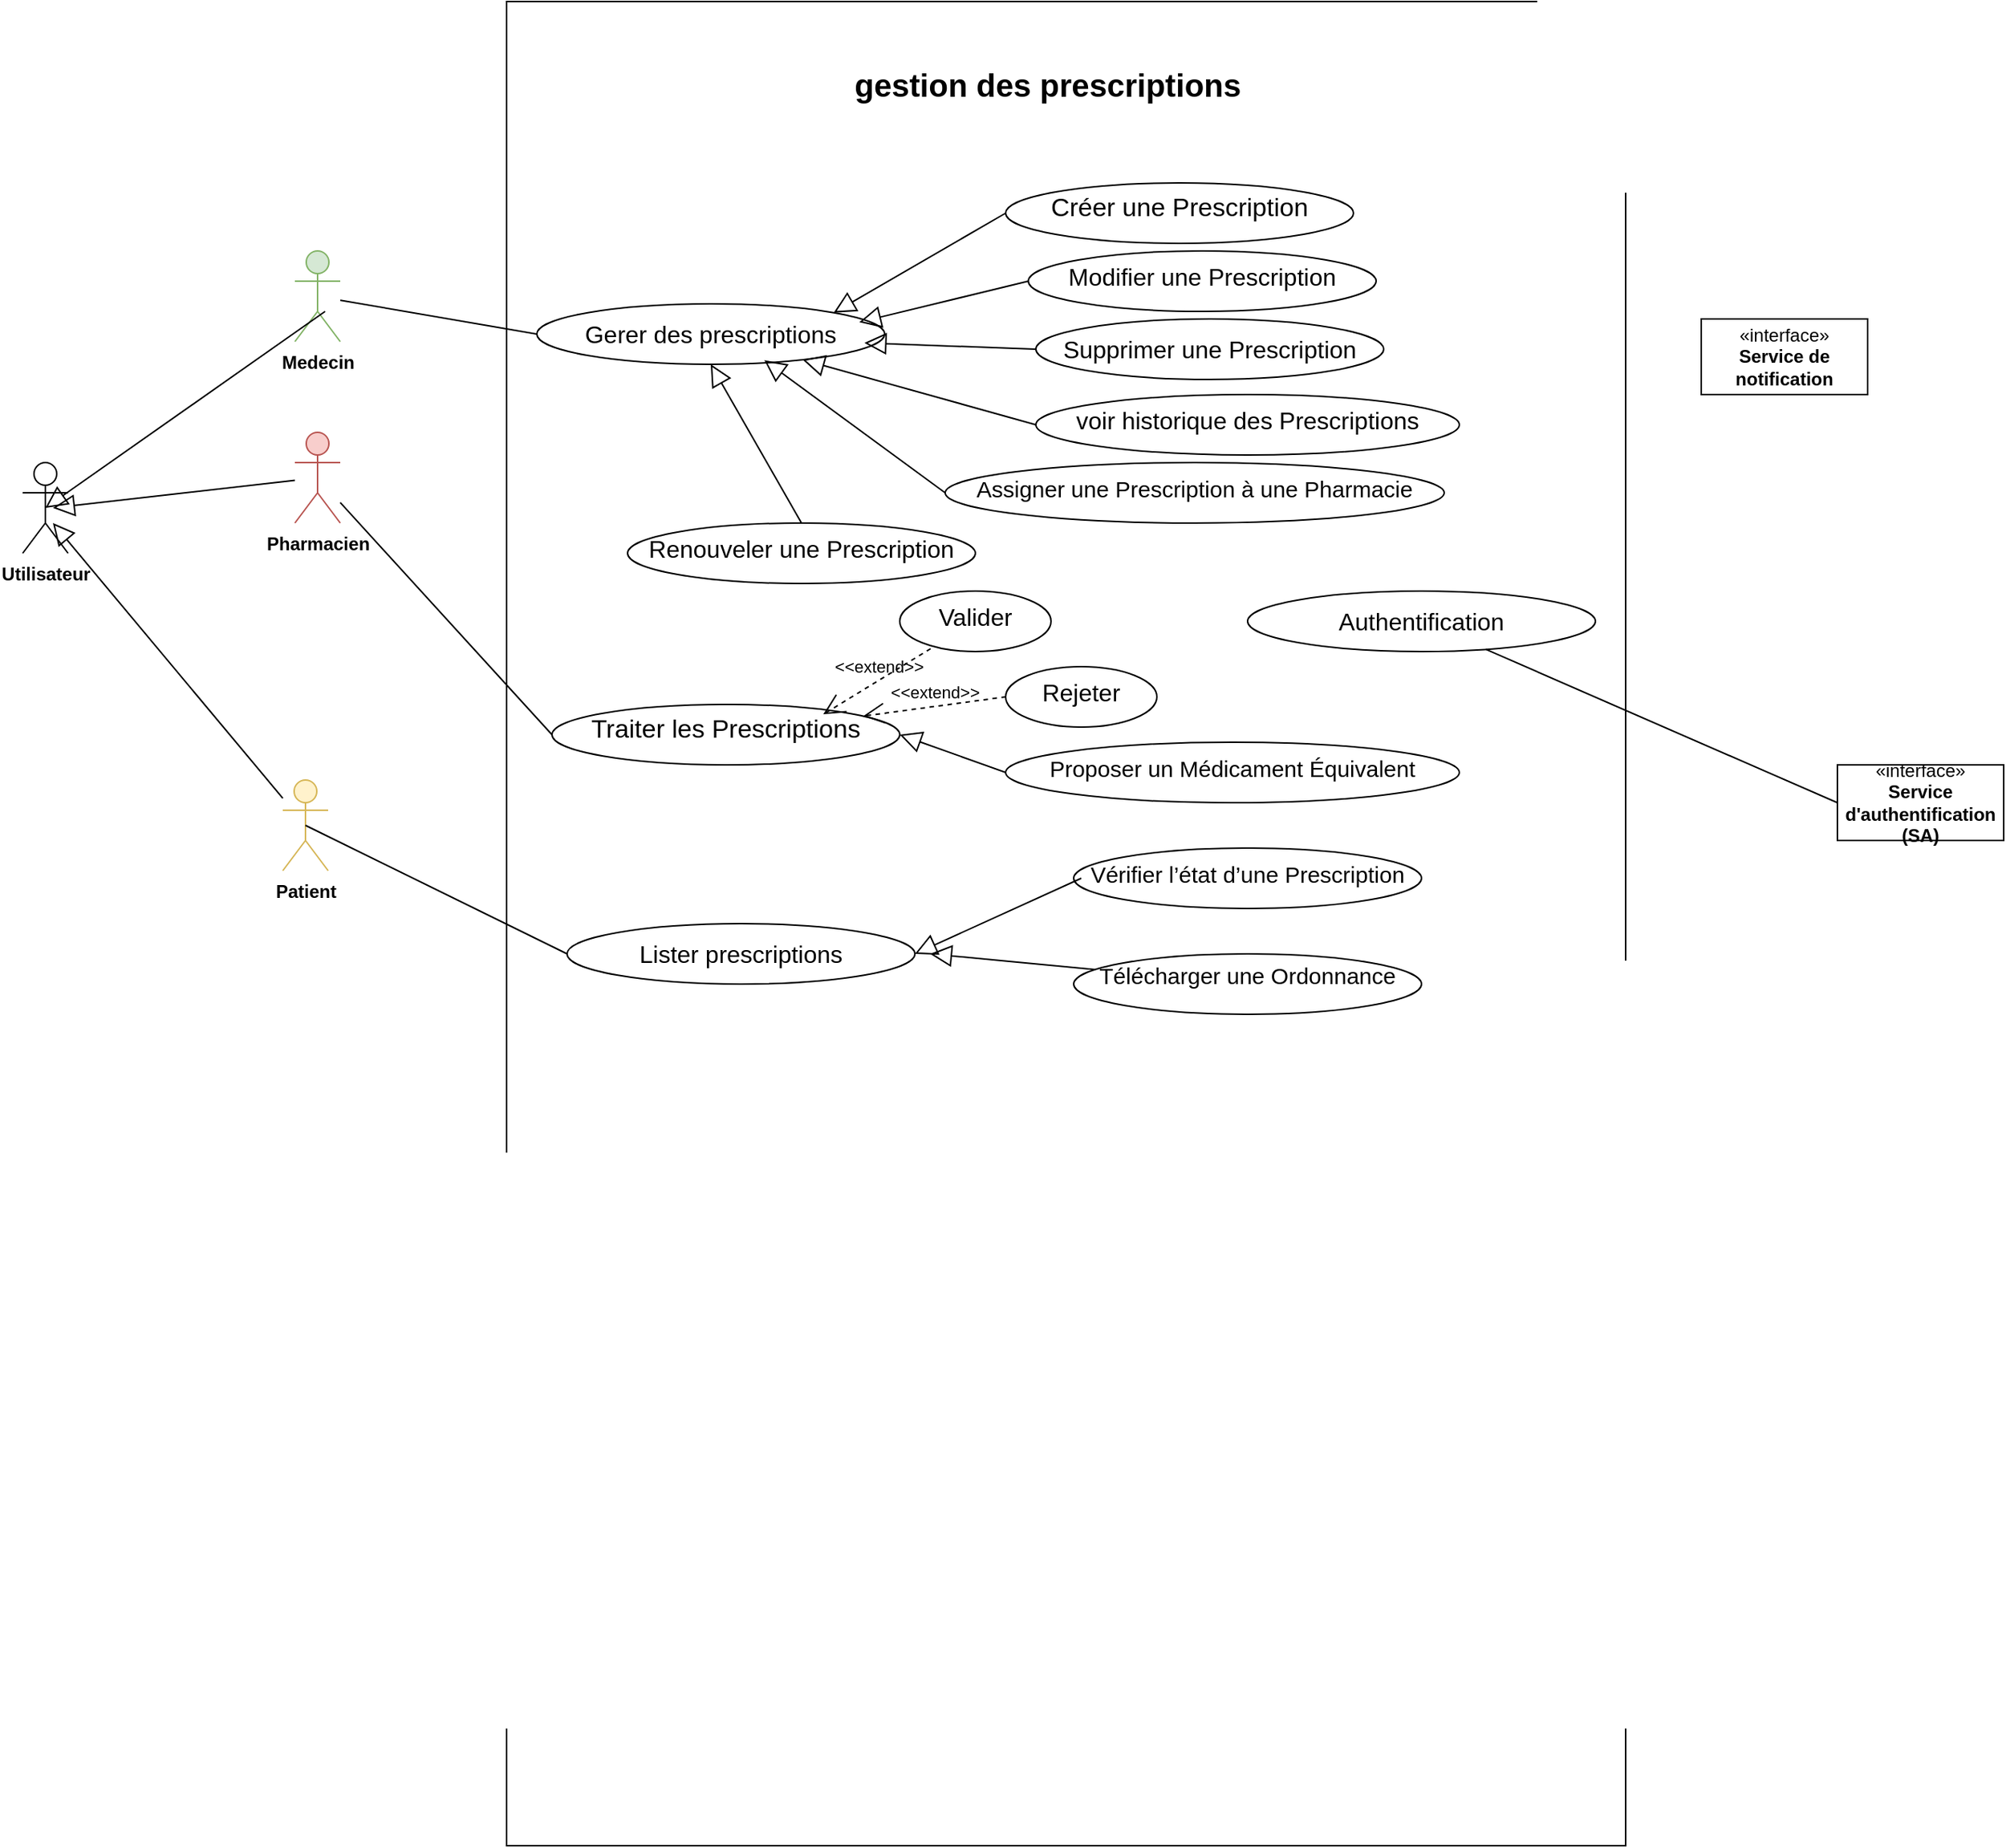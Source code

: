 <mxfile version="26.0.16">
  <diagram name="Page-1" id="0JIAgUjjWgJBu7_mgAuX">
    <mxGraphModel dx="1612" dy="755" grid="1" gridSize="10" guides="1" tooltips="1" connect="1" arrows="1" fold="1" page="1" pageScale="1" pageWidth="4681" pageHeight="3300" math="0" shadow="0">
      <root>
        <mxCell id="0" />
        <mxCell id="1" parent="0" />
        <mxCell id="UCMtOhngePiE-J0gadMm-1" value="" style="html=1;whiteSpace=wrap;" vertex="1" parent="1">
          <mxGeometry x="850" y="620" width="740" height="1220" as="geometry" />
        </mxCell>
        <mxCell id="UCMtOhngePiE-J0gadMm-2" value="&lt;b&gt;&lt;font style=&quot;font-size: 21px;&quot;&gt;&amp;nbsp;gestion des prescriptions&lt;/font&gt;&lt;/b&gt;" style="text;html=1;align=center;verticalAlign=middle;whiteSpace=wrap;rounded=0;" vertex="1" parent="1">
          <mxGeometry x="1010" y="660" width="390" height="30" as="geometry" />
        </mxCell>
        <mxCell id="UCMtOhngePiE-J0gadMm-3" value="&lt;b&gt;Medecin&lt;/b&gt;" style="shape=umlActor;verticalLabelPosition=bottom;verticalAlign=top;html=1;outlineConnect=0;fillColor=#d5e8d4;strokeColor=#82b366;" vertex="1" parent="1">
          <mxGeometry x="710" y="785" width="30" height="60" as="geometry" />
        </mxCell>
        <mxCell id="UCMtOhngePiE-J0gadMm-4" value="&lt;b&gt;Pharmacien&lt;/b&gt;" style="shape=umlActor;verticalLabelPosition=bottom;verticalAlign=top;html=1;outlineConnect=0;fillColor=#f8cecc;strokeColor=#b85450;" vertex="1" parent="1">
          <mxGeometry x="710" y="905" width="30" height="60" as="geometry" />
        </mxCell>
        <mxCell id="UCMtOhngePiE-J0gadMm-5" value="&lt;b&gt;Patient&lt;/b&gt;" style="shape=umlActor;verticalLabelPosition=bottom;verticalAlign=top;html=1;outlineConnect=0;fillColor=#fff2cc;strokeColor=#d6b656;" vertex="1" parent="1">
          <mxGeometry x="702" y="1135" width="30" height="60" as="geometry" />
        </mxCell>
        <mxCell id="UCMtOhngePiE-J0gadMm-6" value="«interface»&lt;br&gt;&lt;b&gt;Service de notification&lt;/b&gt;" style="html=1;whiteSpace=wrap;" vertex="1" parent="1">
          <mxGeometry x="1640" y="830" width="110" height="50" as="geometry" />
        </mxCell>
        <mxCell id="UCMtOhngePiE-J0gadMm-7" value="&lt;font style=&quot;font-size: 16px;&quot;&gt;Gerer des prescriptions&lt;/font&gt;" style="ellipse;whiteSpace=wrap;html=1;align=center;" vertex="1" parent="1">
          <mxGeometry x="870" y="820" width="230" height="40" as="geometry" />
        </mxCell>
        <mxCell id="UCMtOhngePiE-J0gadMm-12" value="&lt;span style=&quot;font-size: 16px;&quot;&gt;Authentification&lt;/span&gt;" style="ellipse;whiteSpace=wrap;html=1;align=center;" vertex="1" parent="1">
          <mxGeometry x="1340" y="1010" width="230" height="40" as="geometry" />
        </mxCell>
        <mxCell id="UCMtOhngePiE-J0gadMm-13" value="«interface»&lt;br&gt;&lt;b&gt;Service d&#39;authentification (SA)&lt;/b&gt;" style="html=1;whiteSpace=wrap;" vertex="1" parent="1">
          <mxGeometry x="1730" y="1125" width="110" height="50" as="geometry" />
        </mxCell>
        <mxCell id="UCMtOhngePiE-J0gadMm-29" value="" style="edgeStyle=none;html=1;endArrow=none;verticalAlign=bottom;rounded=0;entryX=0;entryY=0.5;entryDx=0;entryDy=0;" edge="1" parent="1" source="UCMtOhngePiE-J0gadMm-12" target="UCMtOhngePiE-J0gadMm-13">
          <mxGeometry width="160" relative="1" as="geometry">
            <mxPoint x="1060" y="1045" as="sourcePoint" />
            <mxPoint x="1220" y="1045" as="targetPoint" />
          </mxGeometry>
        </mxCell>
        <mxCell id="UCMtOhngePiE-J0gadMm-30" value="&lt;b&gt;Utilisateur&lt;/b&gt;" style="shape=umlActor;verticalLabelPosition=bottom;verticalAlign=top;html=1;outlineConnect=0;" vertex="1" parent="1">
          <mxGeometry x="530" y="925" width="30" height="60" as="geometry" />
        </mxCell>
        <mxCell id="UCMtOhngePiE-J0gadMm-31" value="" style="edgeStyle=none;html=1;endArrow=block;endFill=0;endSize=12;verticalAlign=bottom;rounded=0;entryX=0.5;entryY=0.5;entryDx=0;entryDy=0;entryPerimeter=0;" edge="1" parent="1" target="UCMtOhngePiE-J0gadMm-30">
          <mxGeometry width="160" relative="1" as="geometry">
            <mxPoint x="730" y="825" as="sourcePoint" />
            <mxPoint x="990" y="1015" as="targetPoint" />
          </mxGeometry>
        </mxCell>
        <mxCell id="UCMtOhngePiE-J0gadMm-32" value="" style="edgeStyle=none;html=1;endArrow=block;endFill=0;endSize=12;verticalAlign=bottom;rounded=0;" edge="1" parent="1" source="UCMtOhngePiE-J0gadMm-4">
          <mxGeometry width="160" relative="1" as="geometry">
            <mxPoint x="960" y="1015" as="sourcePoint" />
            <mxPoint x="550" y="955" as="targetPoint" />
          </mxGeometry>
        </mxCell>
        <mxCell id="UCMtOhngePiE-J0gadMm-34" value="" style="edgeStyle=none;html=1;endArrow=block;endFill=0;endSize=12;verticalAlign=bottom;rounded=0;" edge="1" parent="1" source="UCMtOhngePiE-J0gadMm-5">
          <mxGeometry width="160" relative="1" as="geometry">
            <mxPoint x="960" y="1015" as="sourcePoint" />
            <mxPoint x="550" y="965" as="targetPoint" />
          </mxGeometry>
        </mxCell>
        <mxCell id="UCMtOhngePiE-J0gadMm-38" value="&lt;table&gt;&lt;tbody&gt;&lt;tr&gt;&lt;td&gt;&lt;font style=&quot;font-size: 16px;&quot;&gt;Supprimer une Prescription&lt;/font&gt;&lt;/td&gt;&lt;/tr&gt;&lt;/tbody&gt;&lt;/table&gt;&lt;table&gt;&lt;tbody&gt;&lt;tr&gt;&lt;/tr&gt;&lt;/tbody&gt;&lt;/table&gt;" style="ellipse;whiteSpace=wrap;html=1;align=center;" vertex="1" parent="1">
          <mxGeometry x="1200" y="830" width="230" height="40" as="geometry" />
        </mxCell>
        <mxCell id="UCMtOhngePiE-J0gadMm-39" value="&lt;table&gt;&lt;tbody&gt;&lt;tr&gt;&lt;td&gt;&lt;font style=&quot;font-size: 16px;&quot;&gt;Modifier une Prescription&lt;/font&gt;&lt;/td&gt;&lt;/tr&gt;&lt;/tbody&gt;&lt;/table&gt;&lt;table&gt;&lt;tbody&gt;&lt;tr&gt;&lt;td&gt;&lt;/td&gt;&lt;/tr&gt;&lt;/tbody&gt;&lt;/table&gt;" style="ellipse;whiteSpace=wrap;html=1;align=center;" vertex="1" parent="1">
          <mxGeometry x="1195" y="785" width="230" height="40" as="geometry" />
        </mxCell>
        <mxCell id="UCMtOhngePiE-J0gadMm-40" value="&lt;table&gt;&lt;tbody&gt;&lt;tr&gt;&lt;td&gt;&lt;font style=&quot;font-size: 17px;&quot;&gt;Créer une Prescription&lt;/font&gt;&lt;/td&gt;&lt;/tr&gt;&lt;/tbody&gt;&lt;/table&gt;&lt;table&gt;&lt;tbody&gt;&lt;tr&gt;&lt;td&gt;&lt;/td&gt;&lt;/tr&gt;&lt;/tbody&gt;&lt;/table&gt;" style="ellipse;whiteSpace=wrap;html=1;align=center;" vertex="1" parent="1">
          <mxGeometry x="1180" y="740" width="230" height="40" as="geometry" />
        </mxCell>
        <mxCell id="UCMtOhngePiE-J0gadMm-41" value="&lt;table&gt;&lt;tbody&gt;&lt;tr&gt;&lt;td&gt;&lt;font style=&quot;font-size: 16px;&quot;&gt;Renouveler une Prescription&lt;/font&gt;&lt;/td&gt;&lt;/tr&gt;&lt;/tbody&gt;&lt;/table&gt;&lt;table&gt;&lt;tbody&gt;&lt;tr&gt;&lt;td&gt;&lt;/td&gt;&lt;/tr&gt;&lt;/tbody&gt;&lt;/table&gt;" style="ellipse;whiteSpace=wrap;html=1;align=center;" vertex="1" parent="1">
          <mxGeometry x="930" y="965" width="230" height="40" as="geometry" />
        </mxCell>
        <mxCell id="UCMtOhngePiE-J0gadMm-43" value="&lt;table&gt;&lt;tbody&gt;&lt;tr&gt;&lt;td&gt;&lt;font style=&quot;font-size: 15px;&quot;&gt;Assigner une Prescription à une Pharmacie&lt;/font&gt;&lt;/td&gt;&lt;/tr&gt;&lt;/tbody&gt;&lt;/table&gt;&lt;table&gt;&lt;tbody&gt;&lt;tr&gt;&lt;td&gt;&lt;/td&gt;&lt;/tr&gt;&lt;/tbody&gt;&lt;/table&gt;" style="ellipse;whiteSpace=wrap;html=1;align=center;" vertex="1" parent="1">
          <mxGeometry x="1140" y="925" width="330" height="40" as="geometry" />
        </mxCell>
        <mxCell id="UCMtOhngePiE-J0gadMm-44" value="&lt;font style=&quot;font-size: 16px;&quot;&gt;Lister prescriptions&lt;/font&gt;" style="ellipse;whiteSpace=wrap;html=1;align=center;" vertex="1" parent="1">
          <mxGeometry x="890" y="1230" width="230" height="40" as="geometry" />
        </mxCell>
        <mxCell id="UCMtOhngePiE-J0gadMm-46" value="&lt;table&gt;&lt;tbody&gt;&lt;tr&gt;&lt;td&gt;&lt;table&gt;&lt;tbody&gt;&lt;tr&gt;&lt;td&gt;&lt;font style=&quot;font-size: 16px;&quot;&gt;Valider&lt;/font&gt;&lt;/td&gt;&lt;/tr&gt;&lt;/tbody&gt;&lt;/table&gt;&lt;table&gt;&lt;tbody&gt;&lt;tr&gt;&lt;td&gt;&lt;/td&gt;&lt;/tr&gt;&lt;/tbody&gt;&lt;/table&gt;&lt;table&gt;&lt;tbody&gt;&lt;tr&gt;&lt;/tr&gt;&lt;/tbody&gt;&lt;/table&gt;&lt;/td&gt;&lt;/tr&gt;&lt;/tbody&gt;&lt;/table&gt;" style="ellipse;whiteSpace=wrap;html=1;align=center;" vertex="1" parent="1">
          <mxGeometry x="1110" y="1010" width="100" height="40" as="geometry" />
        </mxCell>
        <mxCell id="UCMtOhngePiE-J0gadMm-47" value="&lt;table&gt;&lt;tbody&gt;&lt;tr&gt;&lt;td&gt;&lt;table&gt;&lt;tbody&gt;&lt;tr&gt;&lt;td&gt;&lt;font style=&quot;font-size: 17px;&quot;&gt;Traiter les Prescriptions&lt;/font&gt;&lt;/td&gt;&lt;/tr&gt;&lt;/tbody&gt;&lt;/table&gt;&lt;table&gt;&lt;tbody&gt;&lt;tr&gt;&lt;td&gt;&lt;/td&gt;&lt;/tr&gt;&lt;/tbody&gt;&lt;/table&gt;&lt;table&gt;&lt;tbody&gt;&lt;tr&gt;&lt;/tr&gt;&lt;/tbody&gt;&lt;/table&gt;&lt;/td&gt;&lt;/tr&gt;&lt;/tbody&gt;&lt;/table&gt;" style="ellipse;whiteSpace=wrap;html=1;align=center;" vertex="1" parent="1">
          <mxGeometry x="880" y="1085" width="230" height="40" as="geometry" />
        </mxCell>
        <mxCell id="UCMtOhngePiE-J0gadMm-49" value="&lt;table&gt;&lt;tbody&gt;&lt;tr&gt;&lt;td&gt;&lt;table&gt;&lt;tbody&gt;&lt;tr&gt;&lt;td&gt;&lt;font style=&quot;font-size: 15px;&quot;&gt;Proposer un Médicament Équivalent&lt;/font&gt;&lt;/td&gt;&lt;/tr&gt;&lt;/tbody&gt;&lt;/table&gt;&lt;table&gt;&lt;tbody&gt;&lt;tr&gt;&lt;td&gt;&lt;/td&gt;&lt;/tr&gt;&lt;/tbody&gt;&lt;/table&gt;&lt;table&gt;&lt;tbody&gt;&lt;tr&gt;&lt;/tr&gt;&lt;/tbody&gt;&lt;/table&gt;&lt;/td&gt;&lt;/tr&gt;&lt;/tbody&gt;&lt;/table&gt;" style="ellipse;whiteSpace=wrap;html=1;align=center;" vertex="1" parent="1">
          <mxGeometry x="1180" y="1110" width="300" height="40" as="geometry" />
        </mxCell>
        <mxCell id="UCMtOhngePiE-J0gadMm-50" value="&lt;table&gt;&lt;tbody&gt;&lt;tr&gt;&lt;td&gt;&lt;table&gt;&lt;tbody&gt;&lt;tr&gt;&lt;td&gt;&lt;font style=&quot;font-size: 15px;&quot;&gt;Vérifier l’état d’une Prescription&lt;/font&gt;&lt;/td&gt;&lt;/tr&gt;&lt;/tbody&gt;&lt;/table&gt;&lt;table&gt;&lt;tbody&gt;&lt;tr&gt;&lt;td&gt;&lt;/td&gt;&lt;/tr&gt;&lt;/tbody&gt;&lt;/table&gt;&lt;table&gt;&lt;tbody&gt;&lt;tr&gt;&lt;/tr&gt;&lt;/tbody&gt;&lt;/table&gt;&lt;/td&gt;&lt;/tr&gt;&lt;/tbody&gt;&lt;/table&gt;" style="ellipse;whiteSpace=wrap;html=1;align=center;" vertex="1" parent="1">
          <mxGeometry x="1225" y="1180" width="230" height="40" as="geometry" />
        </mxCell>
        <mxCell id="UCMtOhngePiE-J0gadMm-52" value="&lt;table&gt;&lt;tbody&gt;&lt;tr&gt;&lt;td&gt;&lt;table&gt;&lt;tbody&gt;&lt;tr&gt;&lt;td&gt;&lt;span style=&quot;font-size: 16px;&quot;&gt;Rejeter&lt;/span&gt;&lt;/td&gt;&lt;/tr&gt;&lt;/tbody&gt;&lt;/table&gt;&lt;table&gt;&lt;tbody&gt;&lt;tr&gt;&lt;td&gt;&lt;/td&gt;&lt;/tr&gt;&lt;/tbody&gt;&lt;/table&gt;&lt;table&gt;&lt;tbody&gt;&lt;tr&gt;&lt;/tr&gt;&lt;/tbody&gt;&lt;/table&gt;&lt;/td&gt;&lt;/tr&gt;&lt;/tbody&gt;&lt;/table&gt;" style="ellipse;whiteSpace=wrap;html=1;align=center;" vertex="1" parent="1">
          <mxGeometry x="1180" y="1060" width="100" height="40" as="geometry" />
        </mxCell>
        <mxCell id="UCMtOhngePiE-J0gadMm-53" value="&lt;table&gt;&lt;tbody&gt;&lt;tr&gt;&lt;td&gt;&lt;table&gt;&lt;tbody&gt;&lt;tr&gt;&lt;td&gt;&lt;table&gt;&lt;tbody&gt;&lt;tr&gt;&lt;td&gt;&lt;font style=&quot;font-size: 15px;&quot;&gt;Télécharger une Ordonnance&lt;/font&gt;&lt;/td&gt;&lt;/tr&gt;&lt;/tbody&gt;&lt;/table&gt;&lt;table&gt;&lt;tbody&gt;&lt;tr&gt;&lt;td&gt;&lt;/td&gt;&lt;/tr&gt;&lt;/tbody&gt;&lt;/table&gt;&lt;/td&gt;&lt;/tr&gt;&lt;/tbody&gt;&lt;/table&gt;&lt;table&gt;&lt;tbody&gt;&lt;tr&gt;&lt;td&gt;&lt;/td&gt;&lt;/tr&gt;&lt;/tbody&gt;&lt;/table&gt;&lt;table&gt;&lt;tbody&gt;&lt;tr&gt;&lt;/tr&gt;&lt;/tbody&gt;&lt;/table&gt;&lt;/td&gt;&lt;/tr&gt;&lt;/tbody&gt;&lt;/table&gt;" style="ellipse;whiteSpace=wrap;html=1;align=center;" vertex="1" parent="1">
          <mxGeometry x="1225" y="1250" width="230" height="40" as="geometry" />
        </mxCell>
        <mxCell id="UCMtOhngePiE-J0gadMm-55" value="&lt;table&gt;&lt;tbody&gt;&lt;tr&gt;&lt;td&gt;&lt;table&gt;&lt;tbody&gt;&lt;tr&gt;&lt;td&gt;&lt;font style=&quot;font-size: 16px;&quot;&gt;voir historique des Prescriptions&lt;/font&gt;&lt;/td&gt;&lt;/tr&gt;&lt;/tbody&gt;&lt;/table&gt;&lt;table&gt;&lt;tbody&gt;&lt;tr&gt;&lt;td&gt;&lt;/td&gt;&lt;/tr&gt;&lt;/tbody&gt;&lt;/table&gt;&lt;table&gt;&lt;tbody&gt;&lt;tr&gt;&lt;/tr&gt;&lt;/tbody&gt;&lt;/table&gt;&lt;/td&gt;&lt;/tr&gt;&lt;/tbody&gt;&lt;/table&gt;" style="ellipse;whiteSpace=wrap;html=1;align=center;" vertex="1" parent="1">
          <mxGeometry x="1200" y="880" width="280" height="40" as="geometry" />
        </mxCell>
        <mxCell id="UCMtOhngePiE-J0gadMm-56" value="" style="edgeStyle=none;html=1;endArrow=block;endFill=0;endSize=12;verticalAlign=bottom;rounded=0;entryX=1;entryY=0;entryDx=0;entryDy=0;exitX=0;exitY=0.5;exitDx=0;exitDy=0;" edge="1" parent="1" source="UCMtOhngePiE-J0gadMm-40" target="UCMtOhngePiE-J0gadMm-7">
          <mxGeometry width="160" relative="1" as="geometry">
            <mxPoint x="1130" y="990" as="sourcePoint" />
            <mxPoint x="1290" y="990" as="targetPoint" />
          </mxGeometry>
        </mxCell>
        <mxCell id="UCMtOhngePiE-J0gadMm-57" value="" style="edgeStyle=none;html=1;endArrow=block;endFill=0;endSize=12;verticalAlign=bottom;rounded=0;entryX=0.927;entryY=0.304;entryDx=0;entryDy=0;exitX=0;exitY=0.5;exitDx=0;exitDy=0;entryPerimeter=0;" edge="1" parent="1" source="UCMtOhngePiE-J0gadMm-39" target="UCMtOhngePiE-J0gadMm-7">
          <mxGeometry width="160" relative="1" as="geometry">
            <mxPoint x="830" y="740" as="sourcePoint" />
            <mxPoint x="990" y="740" as="targetPoint" />
          </mxGeometry>
        </mxCell>
        <mxCell id="UCMtOhngePiE-J0gadMm-58" value="" style="edgeStyle=none;html=1;endArrow=block;endFill=0;endSize=12;verticalAlign=bottom;rounded=0;entryX=0.942;entryY=0.646;entryDx=0;entryDy=0;entryPerimeter=0;exitX=0;exitY=0.5;exitDx=0;exitDy=0;" edge="1" parent="1" source="UCMtOhngePiE-J0gadMm-38" target="UCMtOhngePiE-J0gadMm-7">
          <mxGeometry width="160" relative="1" as="geometry">
            <mxPoint x="1130" y="990" as="sourcePoint" />
            <mxPoint x="1290" y="990" as="targetPoint" />
          </mxGeometry>
        </mxCell>
        <mxCell id="UCMtOhngePiE-J0gadMm-59" value="" style="edgeStyle=none;html=1;endArrow=block;endFill=0;endSize=12;verticalAlign=bottom;rounded=0;exitX=0;exitY=0.5;exitDx=0;exitDy=0;" edge="1" parent="1" source="UCMtOhngePiE-J0gadMm-55" target="UCMtOhngePiE-J0gadMm-7">
          <mxGeometry width="160" relative="1" as="geometry">
            <mxPoint x="1130" y="970" as="sourcePoint" />
            <mxPoint x="1290" y="970" as="targetPoint" />
          </mxGeometry>
        </mxCell>
        <mxCell id="UCMtOhngePiE-J0gadMm-60" value="" style="edgeStyle=none;html=1;endArrow=block;endFill=0;endSize=12;verticalAlign=bottom;rounded=0;entryX=0.654;entryY=0.932;entryDx=0;entryDy=0;entryPerimeter=0;exitX=0;exitY=0.5;exitDx=0;exitDy=0;" edge="1" parent="1" source="UCMtOhngePiE-J0gadMm-43" target="UCMtOhngePiE-J0gadMm-7">
          <mxGeometry width="160" relative="1" as="geometry">
            <mxPoint x="1130" y="1010" as="sourcePoint" />
            <mxPoint x="1290" y="1010" as="targetPoint" />
          </mxGeometry>
        </mxCell>
        <mxCell id="UCMtOhngePiE-J0gadMm-61" value="" style="edgeStyle=none;html=1;endArrow=block;endFill=0;endSize=12;verticalAlign=bottom;rounded=0;entryX=0.5;entryY=1;entryDx=0;entryDy=0;exitX=0.5;exitY=0;exitDx=0;exitDy=0;" edge="1" parent="1" source="UCMtOhngePiE-J0gadMm-41" target="UCMtOhngePiE-J0gadMm-7">
          <mxGeometry width="160" relative="1" as="geometry">
            <mxPoint x="1130" y="1010" as="sourcePoint" />
            <mxPoint x="1290" y="1010" as="targetPoint" />
          </mxGeometry>
        </mxCell>
        <mxCell id="UCMtOhngePiE-J0gadMm-62" value="" style="edgeStyle=none;html=1;endArrow=none;verticalAlign=bottom;rounded=0;entryX=0;entryY=0.5;entryDx=0;entryDy=0;" edge="1" parent="1" source="UCMtOhngePiE-J0gadMm-3" target="UCMtOhngePiE-J0gadMm-7">
          <mxGeometry width="160" relative="1" as="geometry">
            <mxPoint x="1130" y="1080" as="sourcePoint" />
            <mxPoint x="1290" y="1080" as="targetPoint" />
          </mxGeometry>
        </mxCell>
        <mxCell id="UCMtOhngePiE-J0gadMm-63" value="" style="edgeStyle=none;html=1;endArrow=none;verticalAlign=bottom;rounded=0;entryX=0;entryY=0.5;entryDx=0;entryDy=0;exitX=0.5;exitY=0.5;exitDx=0;exitDy=0;exitPerimeter=0;" edge="1" parent="1" source="UCMtOhngePiE-J0gadMm-5" target="UCMtOhngePiE-J0gadMm-44">
          <mxGeometry width="160" relative="1" as="geometry">
            <mxPoint x="730" y="940" as="sourcePoint" />
            <mxPoint x="890" y="940" as="targetPoint" />
          </mxGeometry>
        </mxCell>
        <mxCell id="UCMtOhngePiE-J0gadMm-64" value="" style="edgeStyle=none;html=1;endArrow=none;verticalAlign=bottom;rounded=0;entryX=0;entryY=0.5;entryDx=0;entryDy=0;" edge="1" parent="1" source="UCMtOhngePiE-J0gadMm-4" target="UCMtOhngePiE-J0gadMm-47">
          <mxGeometry width="160" relative="1" as="geometry">
            <mxPoint x="1130" y="1120" as="sourcePoint" />
            <mxPoint x="1290" y="1120" as="targetPoint" />
          </mxGeometry>
        </mxCell>
        <mxCell id="UCMtOhngePiE-J0gadMm-65" value="&amp;lt;&amp;lt;extend&amp;gt;&amp;gt;" style="edgeStyle=none;html=1;startArrow=open;endArrow=none;startSize=12;verticalAlign=bottom;dashed=1;labelBackgroundColor=none;rounded=0;exitX=0.78;exitY=0.164;exitDx=0;exitDy=0;exitPerimeter=0;" edge="1" parent="1" source="UCMtOhngePiE-J0gadMm-47" target="UCMtOhngePiE-J0gadMm-46">
          <mxGeometry width="160" relative="1" as="geometry">
            <mxPoint x="1130" y="1120" as="sourcePoint" />
            <mxPoint x="1290" y="1120" as="targetPoint" />
          </mxGeometry>
        </mxCell>
        <mxCell id="UCMtOhngePiE-J0gadMm-66" value="&amp;lt;&amp;lt;extend&amp;gt;&amp;gt;" style="edgeStyle=none;html=1;startArrow=open;endArrow=none;startSize=12;verticalAlign=bottom;dashed=1;labelBackgroundColor=none;rounded=0;entryX=0;entryY=0.5;entryDx=0;entryDy=0;" edge="1" parent="1" source="UCMtOhngePiE-J0gadMm-47" target="UCMtOhngePiE-J0gadMm-52">
          <mxGeometry width="160" relative="1" as="geometry">
            <mxPoint x="1130" y="1120" as="sourcePoint" />
            <mxPoint x="1290" y="1120" as="targetPoint" />
          </mxGeometry>
        </mxCell>
        <mxCell id="UCMtOhngePiE-J0gadMm-67" value="" style="edgeStyle=none;html=1;endArrow=block;endFill=0;endSize=12;verticalAlign=bottom;rounded=0;entryX=1;entryY=0.5;entryDx=0;entryDy=0;exitX=0;exitY=0.5;exitDx=0;exitDy=0;" edge="1" parent="1" source="UCMtOhngePiE-J0gadMm-49" target="UCMtOhngePiE-J0gadMm-47">
          <mxGeometry width="160" relative="1" as="geometry">
            <mxPoint x="1130" y="1250" as="sourcePoint" />
            <mxPoint x="1290" y="1250" as="targetPoint" />
          </mxGeometry>
        </mxCell>
        <mxCell id="UCMtOhngePiE-J0gadMm-68" value="" style="edgeStyle=none;html=1;endArrow=block;endFill=0;endSize=12;verticalAlign=bottom;rounded=0;entryX=1;entryY=0.5;entryDx=0;entryDy=0;" edge="1" parent="1" target="UCMtOhngePiE-J0gadMm-44">
          <mxGeometry width="160" relative="1" as="geometry">
            <mxPoint x="1230" y="1200" as="sourcePoint" />
            <mxPoint x="1290" y="1150" as="targetPoint" />
          </mxGeometry>
        </mxCell>
        <mxCell id="UCMtOhngePiE-J0gadMm-70" value="" style="edgeStyle=none;html=1;endArrow=block;endFill=0;endSize=12;verticalAlign=bottom;rounded=0;" edge="1" parent="1" source="UCMtOhngePiE-J0gadMm-53">
          <mxGeometry width="160" relative="1" as="geometry">
            <mxPoint x="1130" y="1150" as="sourcePoint" />
            <mxPoint x="1130" y="1250" as="targetPoint" />
          </mxGeometry>
        </mxCell>
      </root>
    </mxGraphModel>
  </diagram>
</mxfile>
